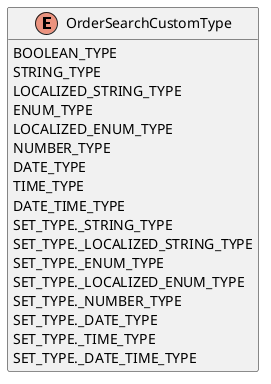 @startuml

hide methods
enum OrderSearchCustomType {
    BOOLEAN_TYPE
    STRING_TYPE
    LOCALIZED_STRING_TYPE
    ENUM_TYPE
    LOCALIZED_ENUM_TYPE
    NUMBER_TYPE
    DATE_TYPE
    TIME_TYPE
    DATE_TIME_TYPE
    SET_TYPE._STRING_TYPE
    SET_TYPE._LOCALIZED_STRING_TYPE
    SET_TYPE._ENUM_TYPE
    SET_TYPE._LOCALIZED_ENUM_TYPE
    SET_TYPE._NUMBER_TYPE
    SET_TYPE._DATE_TYPE
    SET_TYPE._TIME_TYPE
    SET_TYPE._DATE_TIME_TYPE
}


@enduml
